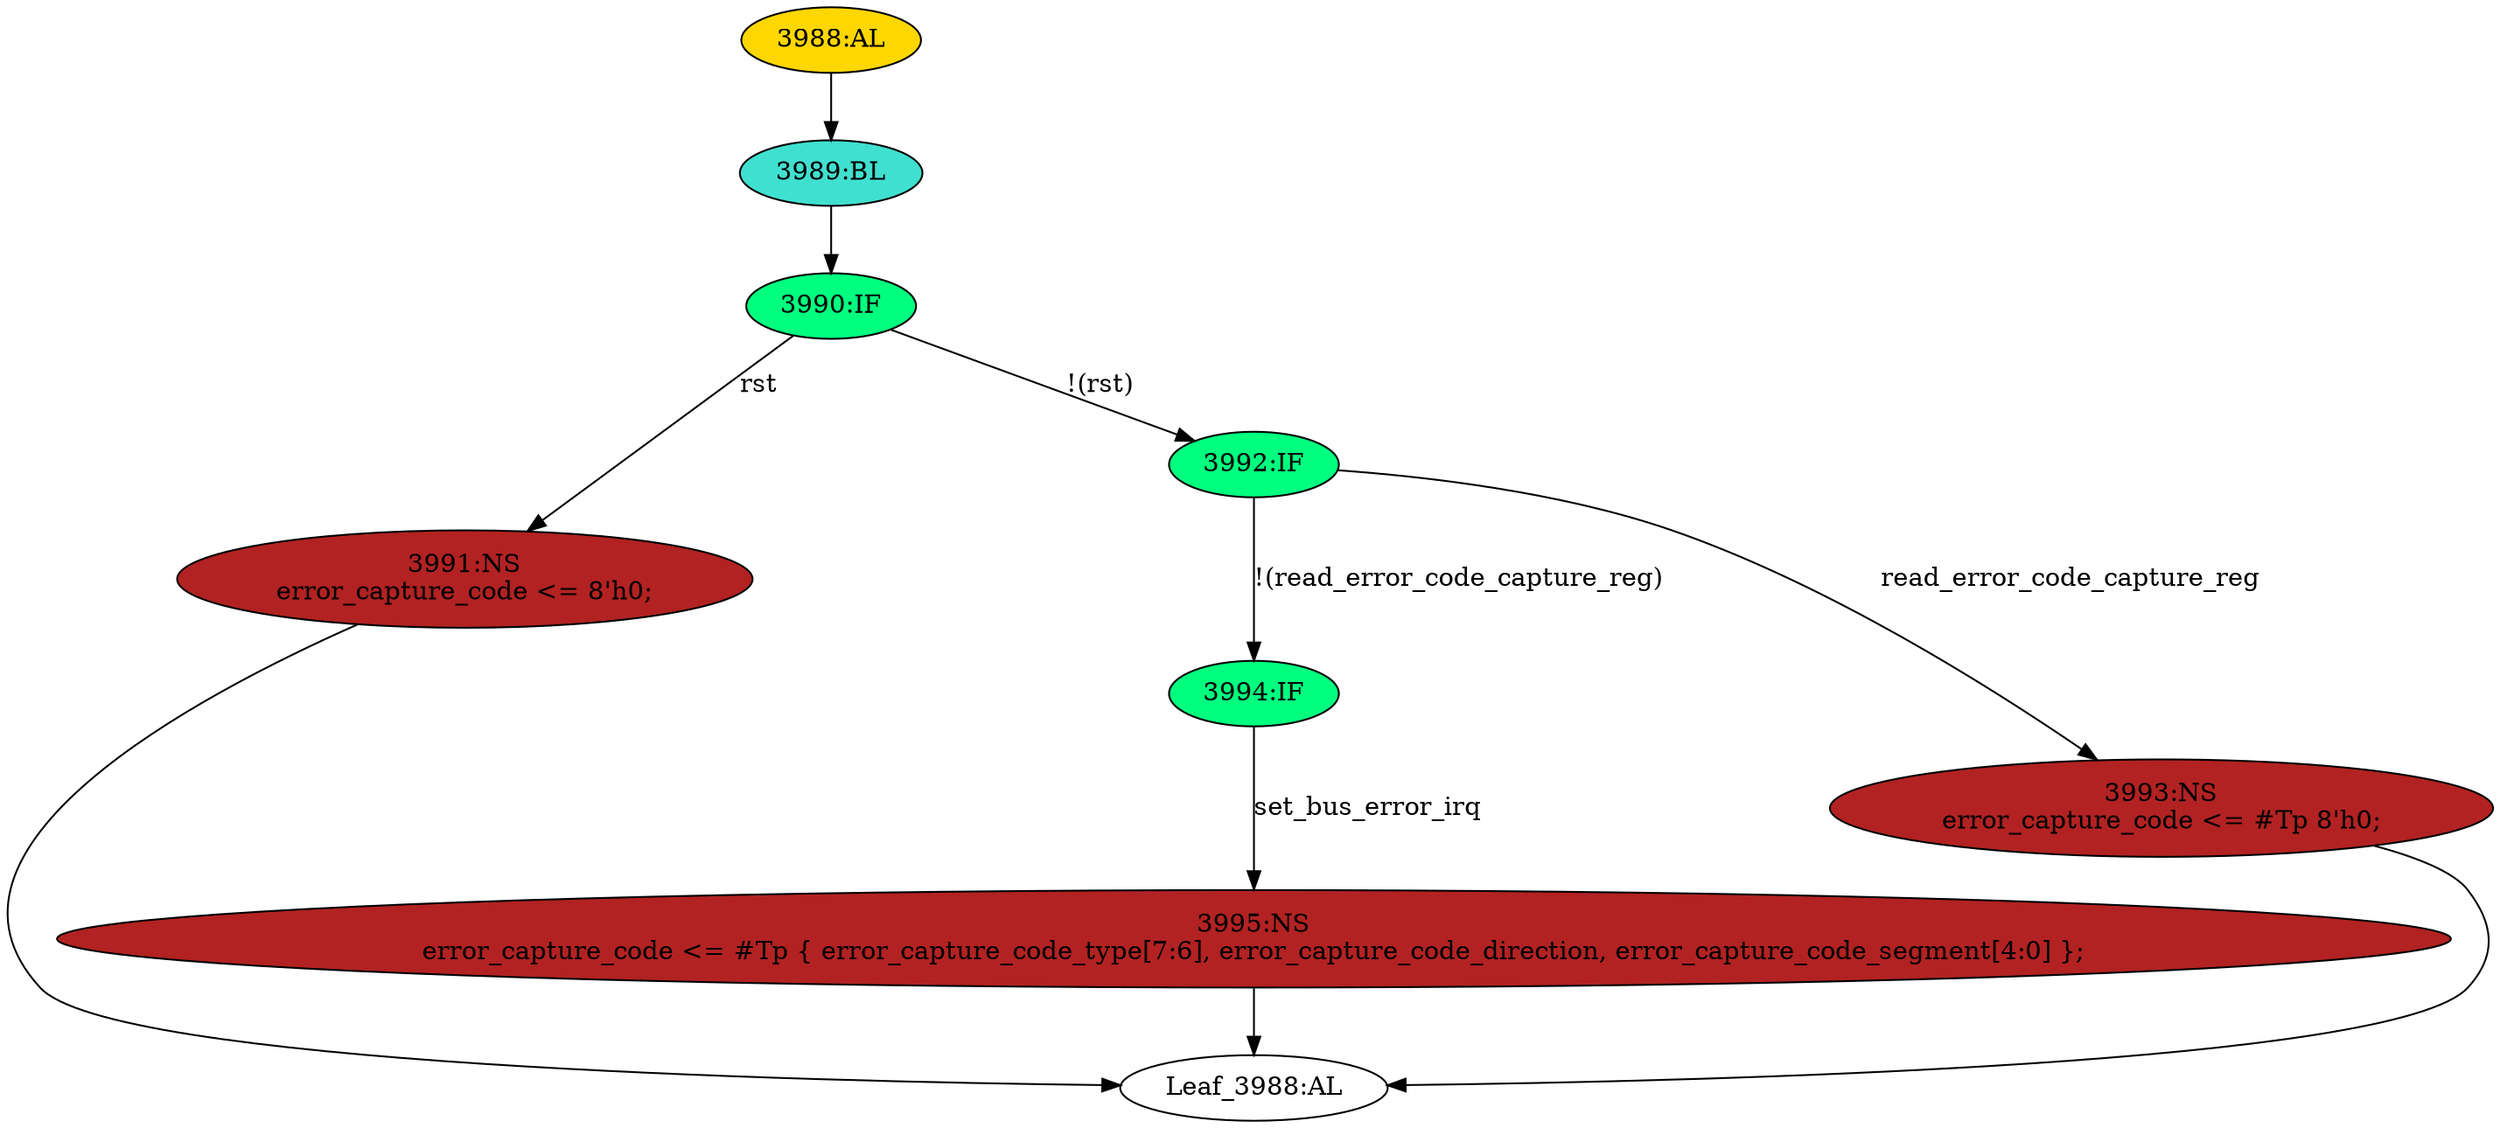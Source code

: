 strict digraph "" {
	node [label="\N"];
	"3989:BL"	 [ast="<pyverilog.vparser.ast.Block object at 0x7f44f6b46f10>",
		fillcolor=turquoise,
		label="3989:BL",
		statements="[]",
		style=filled,
		typ=Block];
	"3990:IF"	 [ast="<pyverilog.vparser.ast.IfStatement object at 0x7f44f6b46f50>",
		fillcolor=springgreen,
		label="3990:IF",
		statements="[]",
		style=filled,
		typ=IfStatement];
	"3989:BL" -> "3990:IF"	 [cond="[]",
		lineno=None];
	"Leaf_3988:AL"	 [def_var="['error_capture_code']",
		label="Leaf_3988:AL"];
	"3991:NS"	 [ast="<pyverilog.vparser.ast.NonblockingSubstitution object at 0x7f44f6b52810>",
		fillcolor=firebrick,
		label="3991:NS
error_capture_code <= 8'h0;",
		statements="[<pyverilog.vparser.ast.NonblockingSubstitution object at 0x7f44f6b52810>]",
		style=filled,
		typ=NonblockingSubstitution];
	"3991:NS" -> "Leaf_3988:AL"	 [cond="[]",
		lineno=None];
	"3992:IF"	 [ast="<pyverilog.vparser.ast.IfStatement object at 0x7f44f6b46f90>",
		fillcolor=springgreen,
		label="3992:IF",
		statements="[]",
		style=filled,
		typ=IfStatement];
	"3994:IF"	 [ast="<pyverilog.vparser.ast.IfStatement object at 0x7f44f6b46fd0>",
		fillcolor=springgreen,
		label="3994:IF",
		statements="[]",
		style=filled,
		typ=IfStatement];
	"3992:IF" -> "3994:IF"	 [cond="['read_error_code_capture_reg']",
		label="!(read_error_code_capture_reg)",
		lineno=3992];
	"3993:NS"	 [ast="<pyverilog.vparser.ast.NonblockingSubstitution object at 0x7f44f6b52590>",
		fillcolor=firebrick,
		label="3993:NS
error_capture_code <= #Tp 8'h0;",
		statements="[<pyverilog.vparser.ast.NonblockingSubstitution object at 0x7f44f6b52590>]",
		style=filled,
		typ=NonblockingSubstitution];
	"3992:IF" -> "3993:NS"	 [cond="['read_error_code_capture_reg']",
		label=read_error_code_capture_reg,
		lineno=3992];
	"3995:NS"	 [ast="<pyverilog.vparser.ast.NonblockingSubstitution object at 0x7f44f6b52050>",
		fillcolor=firebrick,
		label="3995:NS
error_capture_code <= #Tp { error_capture_code_type[7:6], error_capture_code_direction, error_capture_code_segment[4:0] };",
		statements="[<pyverilog.vparser.ast.NonblockingSubstitution object at 0x7f44f6b52050>]",
		style=filled,
		typ=NonblockingSubstitution];
	"3994:IF" -> "3995:NS"	 [cond="['set_bus_error_irq']",
		label=set_bus_error_irq,
		lineno=3994];
	"3988:AL"	 [ast="<pyverilog.vparser.ast.Always object at 0x7f44f6b52a10>",
		clk_sens=True,
		fillcolor=gold,
		label="3988:AL",
		sens="['clk', 'rst']",
		statements="[]",
		style=filled,
		typ=Always,
		use_var="['error_capture_code_segment', 'set_bus_error_irq', 'error_capture_code_type', 'read_error_code_capture_reg', 'error_capture_code_\
direction', 'rst']"];
	"3988:AL" -> "3989:BL"	 [cond="[]",
		lineno=None];
	"3990:IF" -> "3991:NS"	 [cond="['rst']",
		label=rst,
		lineno=3990];
	"3990:IF" -> "3992:IF"	 [cond="['rst']",
		label="!(rst)",
		lineno=3990];
	"3993:NS" -> "Leaf_3988:AL"	 [cond="[]",
		lineno=None];
	"3995:NS" -> "Leaf_3988:AL"	 [cond="[]",
		lineno=None];
}
